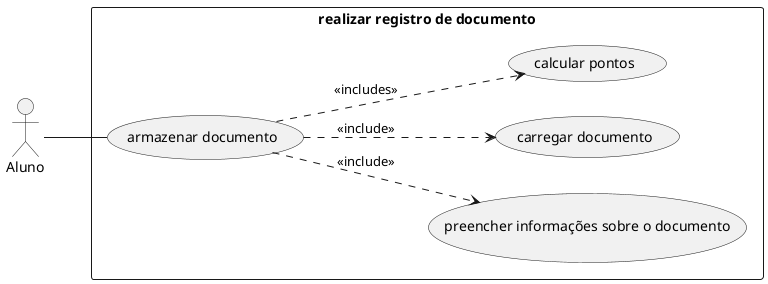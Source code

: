 @startuml
left to right direction
skinparam packagestyle rectangle
actor Aluno
rectangle "realizar registro de documento" {
    Aluno -- (armazenar documento)
    (armazenar documento) ..> (preencher informações sobre o documento): <<include>>
    (armazenar documento) ..> (carregar documento): <<include>>
    (armazenar documento) ..> (calcular pontos): <<includes>>
}
@enduml